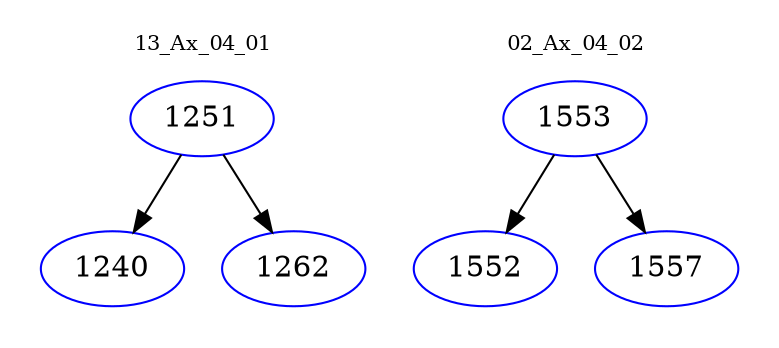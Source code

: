 digraph{
subgraph cluster_0 {
color = white
label = "13_Ax_04_01";
fontsize=10;
T0_1251 [label="1251", color="blue"]
T0_1251 -> T0_1240 [color="black"]
T0_1240 [label="1240", color="blue"]
T0_1251 -> T0_1262 [color="black"]
T0_1262 [label="1262", color="blue"]
}
subgraph cluster_1 {
color = white
label = "02_Ax_04_02";
fontsize=10;
T1_1553 [label="1553", color="blue"]
T1_1553 -> T1_1552 [color="black"]
T1_1552 [label="1552", color="blue"]
T1_1553 -> T1_1557 [color="black"]
T1_1557 [label="1557", color="blue"]
}
}

